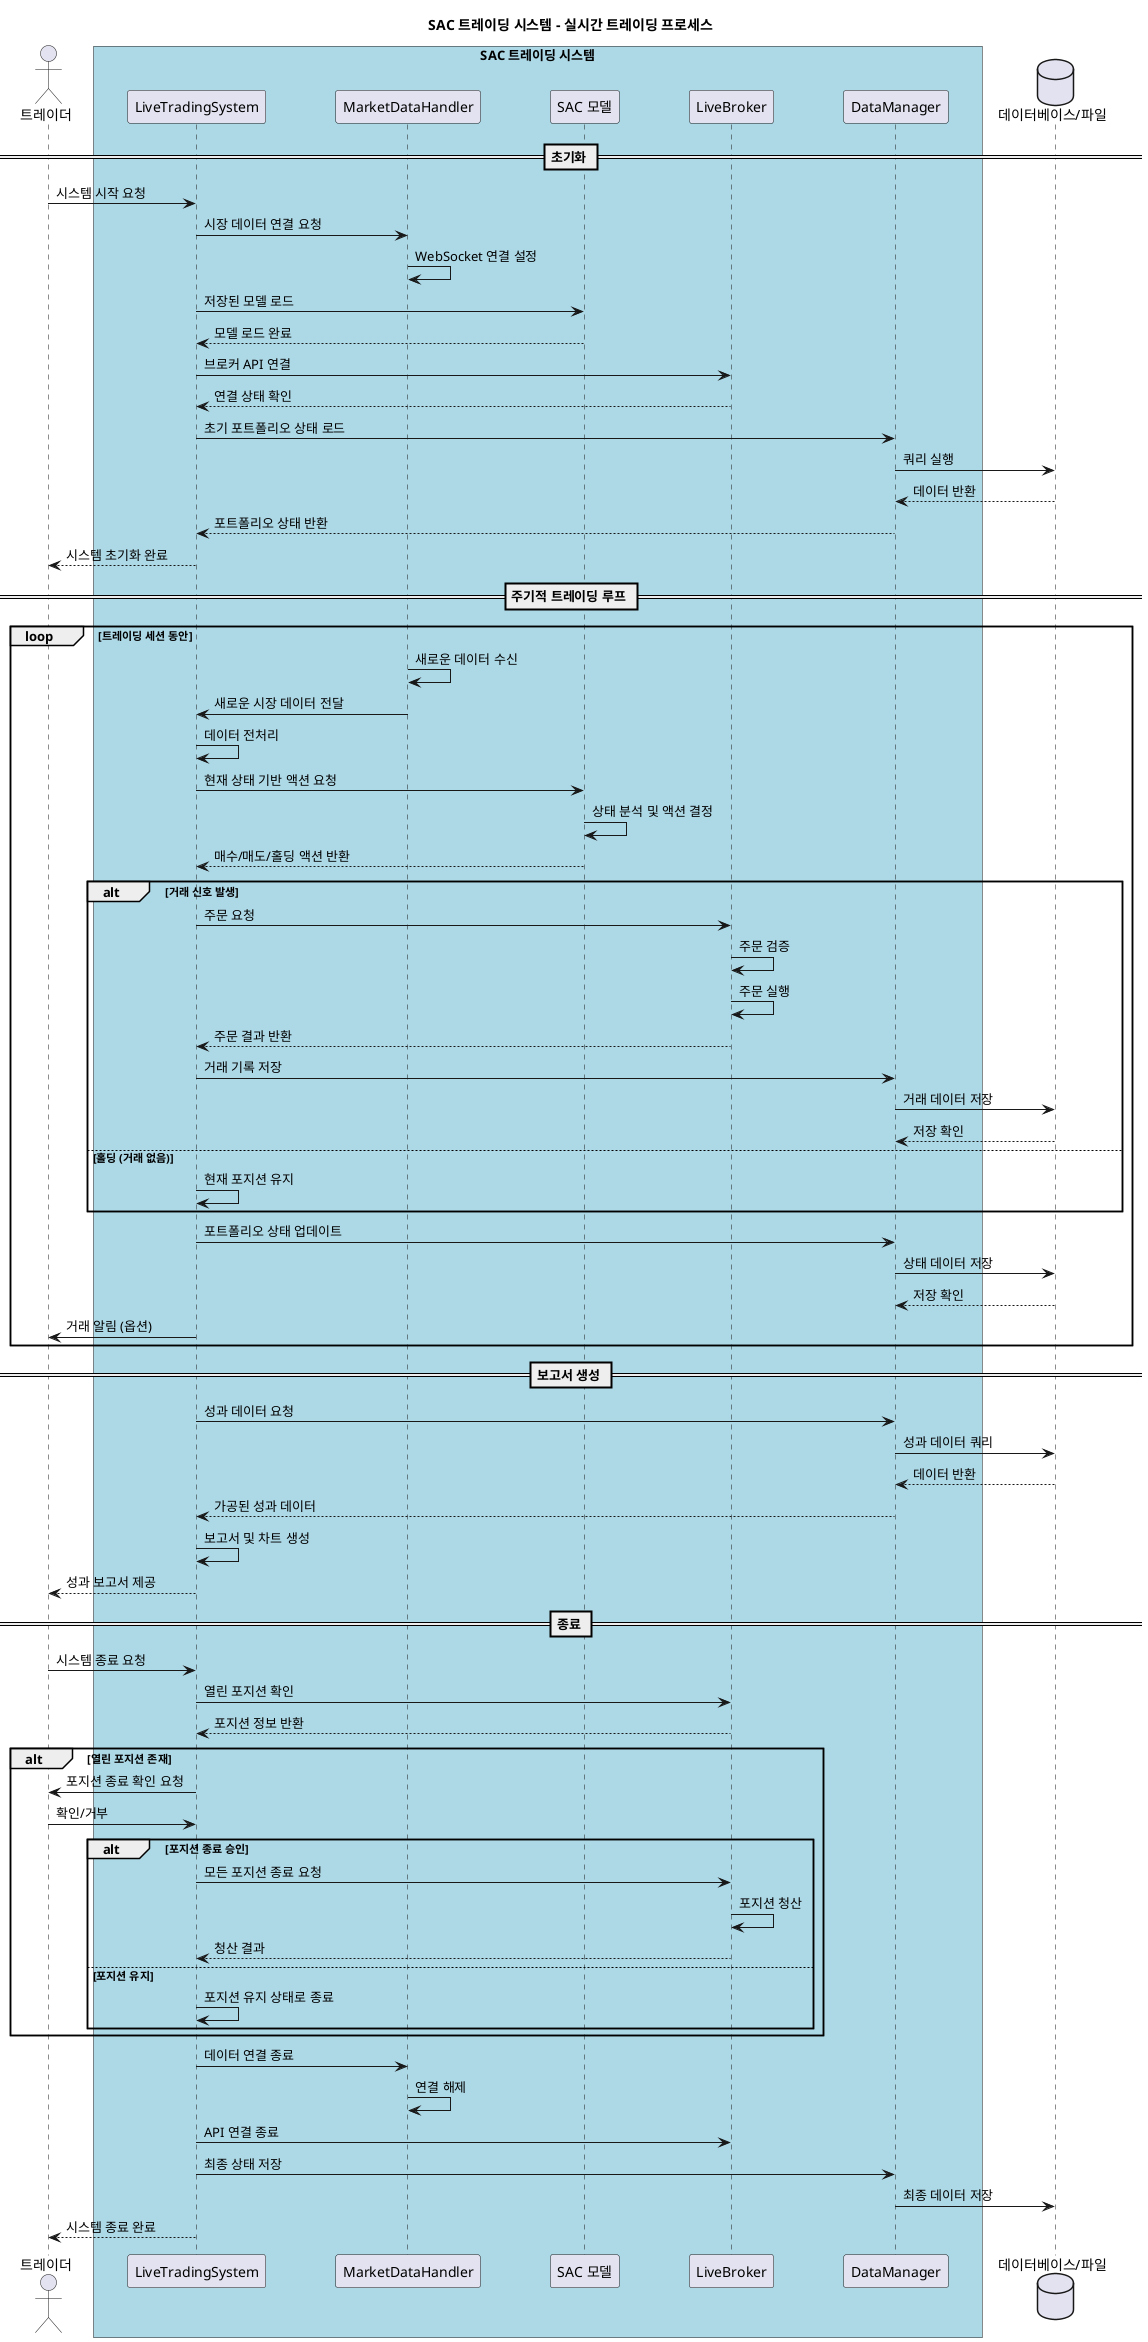 @startuml
title SAC 트레이딩 시스템 - 실시간 트레이딩 프로세스

skinparam ParticipantPadding 30
skinparam BoxPadding 10

actor 트레이더 as Trader
box "SAC 트레이딩 시스템" #LightBlue
  participant "LiveTradingSystem" as System
  participant "MarketDataHandler" as DataHandler
  participant "SAC 모델" as Model
  participant "LiveBroker" as Broker
  participant "DataManager" as DataManager
end box
database "데이터베이스/파일" as DB

== 초기화 ==

Trader -> System: 시스템 시작 요청
System -> DataHandler: 시장 데이터 연결 요청
DataHandler -> DataHandler: WebSocket 연결 설정
System -> Model: 저장된 모델 로드
Model --> System: 모델 로드 완료
System -> Broker: 브로커 API 연결
Broker --> System: 연결 상태 확인
System -> DataManager: 초기 포트폴리오 상태 로드
DataManager -> DB: 쿼리 실행
DB --> DataManager: 데이터 반환
DataManager --> System: 포트폴리오 상태 반환
System --> Trader: 시스템 초기화 완료

== 주기적 트레이딩 루프 ==

loop 트레이딩 세션 동안
  DataHandler -> DataHandler: 새로운 데이터 수신
  DataHandler -> System: 새로운 시장 데이터 전달
  
  System -> System: 데이터 전처리
  System -> Model: 현재 상태 기반 액션 요청
  Model -> Model: 상태 분석 및 액션 결정
  Model --> System: 매수/매도/홀딩 액션 반환
  
  alt 거래 신호 발생
    System -> Broker: 주문 요청
    Broker -> Broker: 주문 검증
    Broker -> Broker: 주문 실행
    Broker --> System: 주문 결과 반환
    
    System -> DataManager: 거래 기록 저장
    DataManager -> DB: 거래 데이터 저장
    DB --> DataManager: 저장 확인
  else 홀딩 (거래 없음)
    System -> System: 현재 포지션 유지
  end
  
  System -> DataManager: 포트폴리오 상태 업데이트
  DataManager -> DB: 상태 데이터 저장
  DB --> DataManager: 저장 확인
  
  System -> Trader: 거래 알림 (옵션)
end

== 보고서 생성 ==

System -> DataManager: 성과 데이터 요청
DataManager -> DB: 성과 데이터 쿼리
DB --> DataManager: 데이터 반환
DataManager --> System: 가공된 성과 데이터
System -> System: 보고서 및 차트 생성
System --> Trader: 성과 보고서 제공

== 종료 ==

Trader -> System: 시스템 종료 요청
System -> Broker: 열린 포지션 확인
Broker --> System: 포지션 정보 반환
alt 열린 포지션 존재
  System -> Trader: 포지션 종료 확인 요청
  Trader -> System: 확인/거부
  
  alt 포지션 종료 승인
    System -> Broker: 모든 포지션 종료 요청
    Broker -> Broker: 포지션 청산
    Broker --> System: 청산 결과
  else 포지션 유지
    System -> System: 포지션 유지 상태로 종료
  end
end

System -> DataHandler: 데이터 연결 종료
DataHandler -> DataHandler: 연결 해제
System -> Broker: API 연결 종료
System -> DataManager: 최종 상태 저장
DataManager -> DB: 최종 데이터 저장
System --> Trader: 시스템 종료 완료

@enduml 
